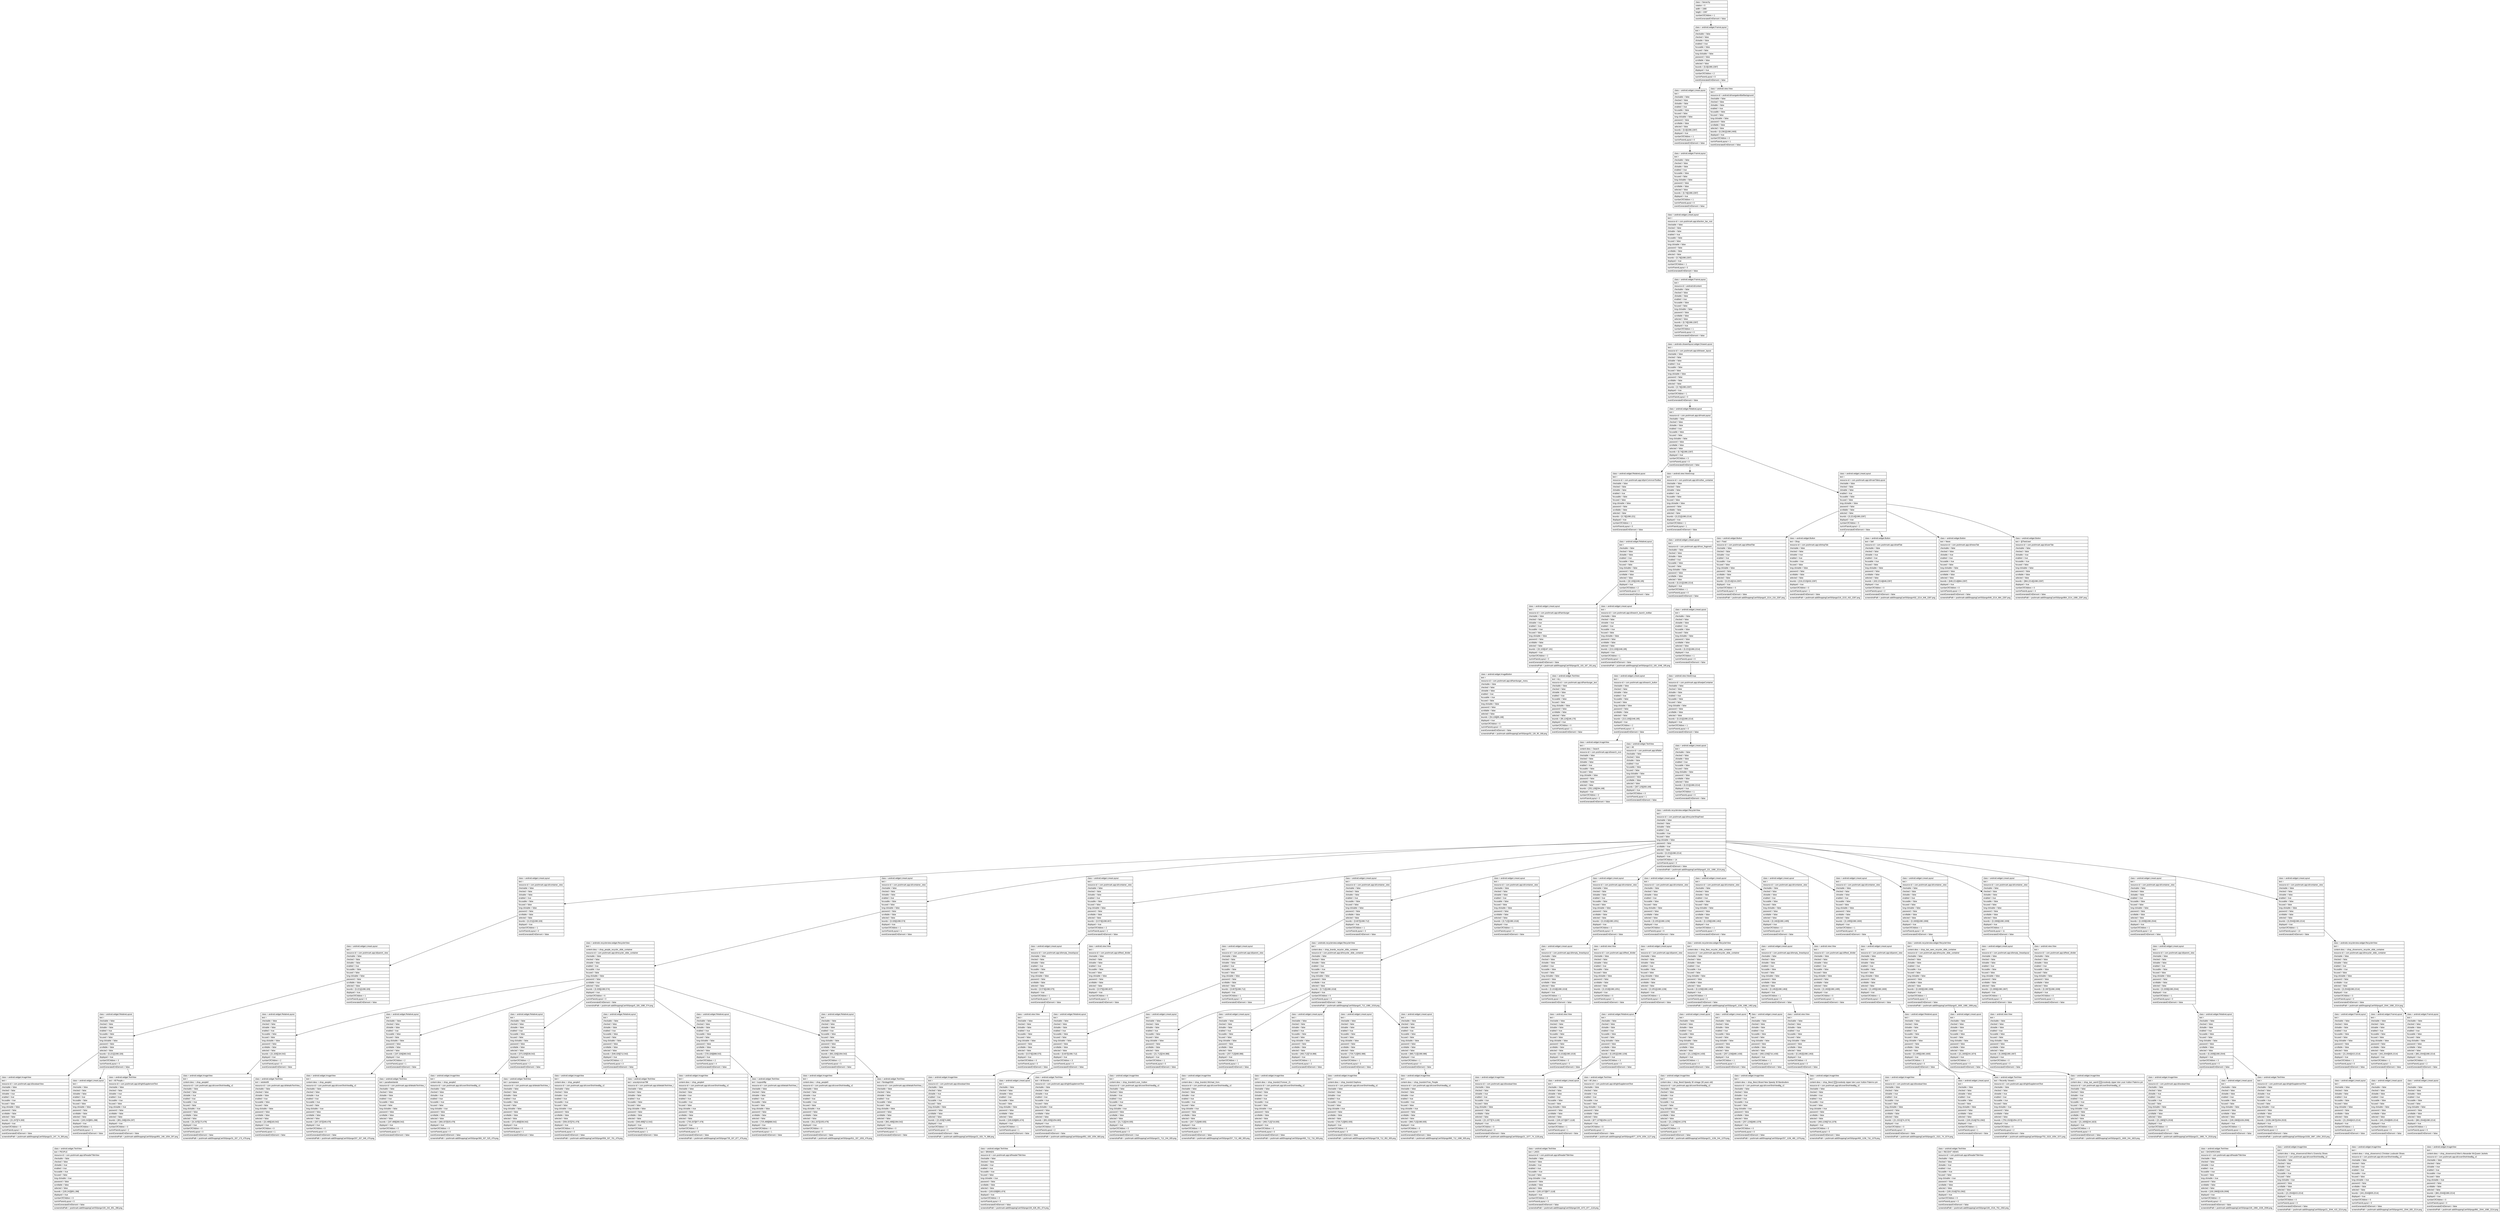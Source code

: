 digraph Layout {

	node [shape=record fontname=Arial];

	0	[label="{class = hierarchy\l|rotation = 0\l|width = 1080\l|height = 2287\l|numberOfChildren = 1\l|eventGeneratedOnElement = false \l}"]
	1	[label="{class = android.widget.FrameLayout\l|text = \l|checkable = false\l|checked = false\l|clickable = false\l|enabled = true\l|focusable = false\l|focused = false\l|long-clickable = false\l|password = false\l|scrollable = false\l|selected = false\l|bounds = [0,0][1080,2287]\l|displayed = true\l|numberOfChildren = 2\l|numInParentLayout = 0\l|eventGeneratedOnElement = false \l}"]
	2	[label="{class = android.widget.LinearLayout\l|text = \l|checkable = false\l|checked = false\l|clickable = false\l|enabled = true\l|focusable = false\l|focused = false\l|long-clickable = false\l|password = false\l|scrollable = false\l|selected = false\l|bounds = [0,0][1080,2287]\l|displayed = true\l|numberOfChildren = 1\l|numInParentLayout = 0\l|eventGeneratedOnElement = false \l}"]
	3	[label="{class = android.view.View\l|text = \l|resource-id = android:id/navigationBarBackground\l|checkable = false\l|checked = false\l|clickable = false\l|enabled = true\l|focusable = false\l|focused = false\l|long-clickable = false\l|password = false\l|scrollable = false\l|selected = false\l|bounds = [0,2361][1080,2400]\l|displayed = true\l|numberOfChildren = 0\l|numInParentLayout = 1\l|eventGeneratedOnElement = false \l}"]
	4	[label="{class = android.widget.FrameLayout\l|text = \l|checkable = false\l|checked = false\l|clickable = false\l|enabled = true\l|focusable = false\l|focused = false\l|long-clickable = false\l|password = false\l|scrollable = false\l|selected = false\l|bounds = [0,74][1080,2287]\l|displayed = true\l|numberOfChildren = 1\l|numInParentLayout = 0\l|eventGeneratedOnElement = false \l}"]
	5	[label="{class = android.widget.LinearLayout\l|text = \l|resource-id = com.poshmark.app:id/action_bar_root\l|checkable = false\l|checked = false\l|clickable = false\l|enabled = true\l|focusable = false\l|focused = false\l|long-clickable = false\l|password = false\l|scrollable = false\l|selected = false\l|bounds = [0,74][1080,2287]\l|displayed = true\l|numberOfChildren = 1\l|numInParentLayout = 0\l|eventGeneratedOnElement = false \l}"]
	6	[label="{class = android.widget.FrameLayout\l|text = \l|resource-id = android:id/content\l|checkable = false\l|checked = false\l|clickable = false\l|enabled = true\l|focusable = false\l|focused = false\l|long-clickable = false\l|password = false\l|scrollable = false\l|selected = false\l|bounds = [0,74][1080,2287]\l|displayed = true\l|numberOfChildren = 1\l|numInParentLayout = 0\l|eventGeneratedOnElement = false \l}"]
	7	[label="{class = androidx.drawerlayout.widget.DrawerLayout\l|text = \l|resource-id = com.poshmark.app:id/drawer_layout\l|checkable = false\l|checked = false\l|clickable = false\l|enabled = true\l|focusable = false\l|focused = false\l|long-clickable = false\l|password = false\l|scrollable = false\l|selected = false\l|bounds = [0,74][1080,2287]\l|displayed = true\l|numberOfChildren = 1\l|numInParentLayout = 0\l|eventGeneratedOnElement = false \l}"]
	8	[label="{class = android.widget.RelativeLayout\l|text = \l|resource-id = com.poshmark.app:id/mainLayout\l|checkable = false\l|checked = false\l|clickable = false\l|enabled = true\l|focusable = false\l|focused = false\l|long-clickable = false\l|password = false\l|scrollable = false\l|selected = false\l|bounds = [0,74][1080,2287]\l|displayed = true\l|numberOfChildren = 3\l|numInParentLayout = 0\l|eventGeneratedOnElement = false \l}"]
	9	[label="{class = android.widget.RelativeLayout\l|text = \l|resource-id = com.poshmark.app:id/pmCommonToolbar\l|checkable = false\l|checked = false\l|clickable = false\l|enabled = true\l|focusable = false\l|focused = false\l|long-clickable = false\l|password = false\l|scrollable = false\l|selected = false\l|bounds = [0,74][1080,221]\l|displayed = true\l|numberOfChildren = 1\l|numInParentLayout = 0\l|eventGeneratedOnElement = false \l}"]
	10	[label="{class = android.view.ViewGroup\l|text = \l|resource-id = com.poshmark.app:id/mother_container\l|checkable = false\l|checked = false\l|clickable = false\l|enabled = true\l|focusable = false\l|focused = false\l|long-clickable = false\l|password = false\l|scrollable = false\l|selected = false\l|bounds = [0,221][1080,2214]\l|displayed = true\l|numberOfChildren = 1\l|numInParentLayout = 1\l|eventGeneratedOnElement = false \l}"]
	11	[label="{class = android.widget.LinearLayout\l|text = \l|resource-id = com.poshmark.app:id/mainTabsLayout\l|checkable = false\l|checked = false\l|clickable = false\l|enabled = true\l|focusable = false\l|focused = false\l|long-clickable = false\l|password = false\l|scrollable = false\l|selected = false\l|bounds = [0,2214][1080,2287]\l|displayed = true\l|numberOfChildren = 5\l|numInParentLayout = 2\l|eventGeneratedOnElement = false \l}"]
	12	[label="{class = android.widget.RelativeLayout\l|text = \l|checkable = false\l|checked = false\l|clickable = false\l|enabled = true\l|focusable = false\l|focused = false\l|long-clickable = false\l|password = false\l|scrollable = false\l|selected = false\l|bounds = [32,100][1048,195]\l|displayed = true\l|numberOfChildren = 2\l|numInParentLayout = 0\l|eventGeneratedOnElement = false \l}"]
	13	[label="{class = android.widget.LinearLayout\l|text = \l|resource-id = com.poshmark.app:id/root_fragment\l|checkable = false\l|checked = false\l|clickable = false\l|enabled = true\l|focusable = false\l|focused = false\l|long-clickable = false\l|password = false\l|scrollable = false\l|selected = false\l|bounds = [0,221][1080,2214]\l|displayed = true\l|numberOfChildren = 1\l|numInParentLayout = 0\l|eventGeneratedOnElement = false \l}"]
	14	[label="{class = android.widget.Button\l|text = Feed\l|resource-id = com.poshmark.app:id/feedTab\l|checkable = false\l|checked = false\l|clickable = true\l|enabled = true\l|focusable = true\l|focused = false\l|long-clickable = false\l|password = false\l|scrollable = false\l|selected = false\l|bounds = [0,2214][216,2287]\l|displayed = true\l|numberOfChildren = 0\l|numInParentLayout = 0\l|eventGeneratedOnElement = false \l|screenshotPath = poshmark-addShoppingCart/S0/pngs/0_2214_216_2287.png\l}"]
	15	[label="{class = android.widget.Button\l|text = Shop\l|resource-id = com.poshmark.app:id/shopTab\l|checkable = false\l|checked = false\l|clickable = true\l|enabled = true\l|focusable = true\l|focused = false\l|long-clickable = false\l|password = false\l|scrollable = false\l|selected = false\l|bounds = [216,2215][432,2287]\l|displayed = true\l|numberOfChildren = 0\l|numInParentLayout = 1\l|eventGeneratedOnElement = false \l|screenshotPath = poshmark-addShoppingCart/S0/pngs/216_2215_432_2287.png\l}"]
	16	[label="{class = android.widget.Button\l|text = Sell\l|resource-id = com.poshmark.app:id/sellTab\l|checkable = false\l|checked = false\l|clickable = true\l|enabled = true\l|focusable = true\l|focused = false\l|long-clickable = false\l|password = false\l|scrollable = false\l|selected = false\l|bounds = [432,2214][648,2287]\l|displayed = true\l|numberOfChildren = 0\l|numInParentLayout = 2\l|eventGeneratedOnElement = false \l|screenshotPath = poshmark-addShoppingCart/S0/pngs/432_2214_648_2287.png\l}"]
	17	[label="{class = android.widget.Button\l|text = News\l|resource-id = com.poshmark.app:id/newsTab\l|checkable = false\l|checked = false\l|clickable = true\l|enabled = true\l|focusable = true\l|focused = false\l|long-clickable = false\l|password = false\l|scrollable = false\l|selected = false\l|bounds = [648,2214][864,2287]\l|displayed = true\l|numberOfChildren = 0\l|numInParentLayout = 3\l|eventGeneratedOnElement = false \l|screenshotPath = poshmark-addShoppingCart/S0/pngs/648_2214_864_2287.png\l}"]
	18	[label="{class = android.widget.Button\l|text = @TestUseri\l|resource-id = com.poshmark.app:id/userTab\l|checkable = false\l|checked = false\l|clickable = true\l|enabled = true\l|focusable = true\l|focused = false\l|long-clickable = false\l|password = false\l|scrollable = false\l|selected = false\l|bounds = [864,2214][1080,2287]\l|displayed = true\l|numberOfChildren = 0\l|numInParentLayout = 4\l|eventGeneratedOnElement = false \l|screenshotPath = poshmark-addShoppingCart/S0/pngs/864_2214_1080_2287.png\l}"]
	19	[label="{class = android.widget.LinearLayout\l|text = \l|resource-id = com.poshmark.app:id/hamburger\l|checkable = false\l|checked = false\l|clickable = true\l|enabled = true\l|focusable = true\l|focused = false\l|long-clickable = false\l|password = false\l|scrollable = false\l|selected = false\l|bounds = [32,103][187,191]\l|displayed = true\l|numberOfChildren = 2\l|numInParentLayout = 0\l|eventGeneratedOnElement = false \l|screenshotPath = poshmark-addShoppingCart/S0/pngs/32_103_187_191.png\l}"]
	20	[label="{class = android.widget.LinearLayout\l|text = \l|resource-id = com.poshmark.app:id/search_launch_toolbar\l|checkable = false\l|checked = false\l|clickable = true\l|enabled = true\l|focusable = true\l|focused = false\l|long-clickable = false\l|password = false\l|scrollable = false\l|selected = false\l|bounds = [213,100][1048,195]\l|displayed = true\l|numberOfChildren = 1\l|numInParentLayout = 1\l|eventGeneratedOnElement = false \l|screenshotPath = poshmark-addShoppingCart/S0/pngs/213_100_1048_195.png\l}"]
	21	[label="{class = android.widget.LinearLayout\l|text = \l|checkable = false\l|checked = false\l|clickable = false\l|enabled = true\l|focusable = false\l|focused = false\l|long-clickable = false\l|password = false\l|scrollable = false\l|selected = false\l|bounds = [0,221][1080,2214]\l|displayed = true\l|numberOfChildren = 1\l|numInParentLayout = 0\l|eventGeneratedOnElement = false \l}"]
	22	[label="{class = android.widget.ImageButton\l|text = \l|resource-id = com.poshmark.app:id/hamburger_menu\l|checkable = false\l|checked = false\l|clickable = false\l|enabled = true\l|focusable = true\l|focused = false\l|long-clickable = false\l|password = false\l|scrollable = false\l|selected = false\l|bounds = [53,126][95,168]\l|displayed = true\l|numberOfChildren = 0\l|numInParentLayout = 0\l|eventGeneratedOnElement = false \l|screenshotPath = poshmark-addShoppingCart/S0/pngs/53_126_95_168.png\l}"]
	23	[label="{class = android.widget.TextView\l|text = ALL\l|resource-id = com.poshmark.app:id/hamburger_text\l|checkable = false\l|checked = false\l|clickable = false\l|enabled = true\l|focusable = false\l|focused = false\l|long-clickable = false\l|password = false\l|scrollable = false\l|selected = false\l|bounds = [95,124][166,170]\l|displayed = true\l|numberOfChildren = 0\l|numInParentLayout = 1\l|eventGeneratedOnElement = false \l}"]
	24	[label="{class = android.widget.LinearLayout\l|text = \l|resource-id = com.poshmark.app:id/search_button\l|checkable = false\l|checked = false\l|clickable = false\l|enabled = true\l|focusable = false\l|focused = false\l|long-clickable = false\l|password = false\l|scrollable = false\l|selected = false\l|bounds = [213,100][1048,195]\l|displayed = true\l|numberOfChildren = 2\l|numInParentLayout = 0\l|eventGeneratedOnElement = false \l}"]
	25	[label="{class = android.view.ViewGroup\l|text = \l|resource-id = com.poshmark.app:id/swipeContainer\l|checkable = false\l|checked = false\l|clickable = false\l|enabled = true\l|focusable = false\l|focused = false\l|long-clickable = false\l|password = false\l|scrollable = false\l|selected = false\l|bounds = [0,221][1080,2214]\l|displayed = true\l|numberOfChildren = 1\l|numInParentLayout = 0\l|eventGeneratedOnElement = false \l}"]
	26	[label="{class = android.widget.ImageView\l|text = \l|content-desc = Search\l|resource-id = com.poshmark.app:id/search_icon\l|checkable = false\l|checked = false\l|clickable = false\l|enabled = true\l|focusable = false\l|focused = false\l|long-clickable = false\l|password = false\l|scrollable = false\l|selected = false\l|bounds = [252,126][294,168]\l|displayed = true\l|numberOfChildren = 0\l|numInParentLayout = 0\l|eventGeneratedOnElement = false \l}"]
	27	[label="{class = android.widget.TextView\l|text = All\l|resource-id = com.poshmark.app:id/label\l|checkable = false\l|checked = false\l|clickable = false\l|enabled = true\l|focusable = false\l|focused = false\l|long-clickable = false\l|password = false\l|scrollable = false\l|selected = false\l|bounds = [307,125][350,169]\l|displayed = true\l|numberOfChildren = 0\l|numInParentLayout = 1\l|eventGeneratedOnElement = false \l}"]
	28	[label="{class = android.widget.LinearLayout\l|text = \l|checkable = false\l|checked = false\l|clickable = false\l|enabled = true\l|focusable = false\l|focused = false\l|long-clickable = false\l|password = false\l|scrollable = false\l|selected = false\l|bounds = [0,221][1080,2214]\l|displayed = true\l|numberOfChildren = 1\l|numInParentLayout = 0\l|eventGeneratedOnElement = false \l}"]
	29	[label="{class = androidx.recyclerview.widget.RecyclerView\l|text = \l|resource-id = com.poshmark.app:id/recyclerShopFeed\l|checkable = false\l|checked = false\l|clickable = false\l|enabled = true\l|focusable = true\l|focused = false\l|long-clickable = false\l|password = false\l|scrollable = true\l|selected = false\l|bounds = [0,221][1080,2214]\l|displayed = true\l|numberOfChildren = 14\l|numInParentLayout = 0\l|eventGeneratedOnElement = false \l|screenshotPath = poshmark-addShoppingCart/S0/pngs/0_221_1080_2214.png\l}"]
	30	[label="{class = android.widget.LinearLayout\l|text = \l|resource-id = com.poshmark.app:id/container_view\l|checkable = false\l|checked = false\l|clickable = false\l|enabled = true\l|focusable = false\l|focused = false\l|long-clickable = false\l|password = false\l|scrollable = false\l|selected = false\l|bounds = [0,221][1080,326]\l|displayed = true\l|numberOfChildren = 1\l|numInParentLayout = 0\l|eventGeneratedOnElement = false \l}"]
	31	[label="{class = android.widget.LinearLayout\l|text = \l|resource-id = com.poshmark.app:id/container_view\l|checkable = false\l|checked = false\l|clickable = false\l|enabled = true\l|focusable = false\l|focused = false\l|long-clickable = false\l|password = false\l|scrollable = false\l|selected = false\l|bounds = [0,326][1080,574]\l|displayed = true\l|numberOfChildren = 1\l|numInParentLayout = 1\l|eventGeneratedOnElement = false \l}"]
	32	[label="{class = android.widget.LinearLayout\l|text = \l|resource-id = com.poshmark.app:id/container_view\l|checkable = false\l|checked = false\l|clickable = false\l|enabled = true\l|focusable = false\l|focused = false\l|long-clickable = false\l|password = false\l|scrollable = false\l|selected = false\l|bounds = [0,574][1080,607]\l|displayed = true\l|numberOfChildren = 2\l|numInParentLayout = 2\l|eventGeneratedOnElement = false \l}"]
	33	[label="{class = android.widget.LinearLayout\l|text = \l|resource-id = com.poshmark.app:id/container_view\l|checkable = false\l|checked = false\l|clickable = false\l|enabled = true\l|focusable = false\l|focused = false\l|long-clickable = false\l|password = false\l|scrollable = false\l|selected = false\l|bounds = [0,607][1080,712]\l|displayed = true\l|numberOfChildren = 1\l|numInParentLayout = 3\l|eventGeneratedOnElement = false \l}"]
	34	[label="{class = android.widget.LinearLayout\l|text = \l|resource-id = com.poshmark.app:id/container_view\l|checkable = false\l|checked = false\l|clickable = false\l|enabled = true\l|focusable = false\l|focused = false\l|long-clickable = false\l|password = false\l|scrollable = false\l|selected = false\l|bounds = [0,712][1080,1018]\l|displayed = true\l|numberOfChildren = 1\l|numInParentLayout = 4\l|eventGeneratedOnElement = false \l}"]
	35	[label="{class = android.widget.LinearLayout\l|text = \l|resource-id = com.poshmark.app:id/container_view\l|checkable = false\l|checked = false\l|clickable = false\l|enabled = true\l|focusable = false\l|focused = false\l|long-clickable = false\l|password = false\l|scrollable = false\l|selected = false\l|bounds = [0,1018][1080,1051]\l|displayed = true\l|numberOfChildren = 2\l|numInParentLayout = 5\l|eventGeneratedOnElement = false \l}"]
	36	[label="{class = android.widget.LinearLayout\l|text = \l|resource-id = com.poshmark.app:id/container_view\l|checkable = false\l|checked = false\l|clickable = false\l|enabled = true\l|focusable = false\l|focused = false\l|long-clickable = false\l|password = false\l|scrollable = false\l|selected = false\l|bounds = [0,1051][1080,1156]\l|displayed = true\l|numberOfChildren = 1\l|numInParentLayout = 6\l|eventGeneratedOnElement = false \l}"]
	37	[label="{class = android.widget.LinearLayout\l|text = \l|resource-id = com.poshmark.app:id/container_view\l|checkable = false\l|checked = false\l|clickable = false\l|enabled = true\l|focusable = false\l|focused = false\l|long-clickable = false\l|password = false\l|scrollable = false\l|selected = false\l|bounds = [0,1156][1080,1462]\l|displayed = true\l|numberOfChildren = 1\l|numInParentLayout = 7\l|eventGeneratedOnElement = false \l}"]
	38	[label="{class = android.widget.LinearLayout\l|text = \l|resource-id = com.poshmark.app:id/container_view\l|checkable = false\l|checked = false\l|clickable = false\l|enabled = true\l|focusable = false\l|focused = false\l|long-clickable = false\l|password = false\l|scrollable = false\l|selected = false\l|bounds = [0,1462][1080,1495]\l|displayed = true\l|numberOfChildren = 2\l|numInParentLayout = 8\l|eventGeneratedOnElement = false \l}"]
	39	[label="{class = android.widget.LinearLayout\l|text = \l|resource-id = com.poshmark.app:id/container_view\l|checkable = false\l|checked = false\l|clickable = false\l|enabled = true\l|focusable = false\l|focused = false\l|long-clickable = false\l|password = false\l|scrollable = false\l|selected = false\l|bounds = [0,1495][1080,1600]\l|displayed = true\l|numberOfChildren = 1\l|numInParentLayout = 9\l|eventGeneratedOnElement = false \l}"]
	40	[label="{class = android.widget.LinearLayout\l|text = \l|resource-id = com.poshmark.app:id/container_view\l|checkable = false\l|checked = false\l|clickable = false\l|enabled = true\l|focusable = false\l|focused = false\l|long-clickable = false\l|password = false\l|scrollable = false\l|selected = false\l|bounds = [0,1600][1080,1906]\l|displayed = true\l|numberOfChildren = 1\l|numInParentLayout = 10\l|eventGeneratedOnElement = false \l}"]
	41	[label="{class = android.widget.LinearLayout\l|text = \l|resource-id = com.poshmark.app:id/container_view\l|checkable = false\l|checked = false\l|clickable = false\l|enabled = true\l|focusable = false\l|focused = false\l|long-clickable = false\l|password = false\l|scrollable = false\l|selected = false\l|bounds = [0,1906][1080,1939]\l|displayed = true\l|numberOfChildren = 2\l|numInParentLayout = 11\l|eventGeneratedOnElement = false \l}"]
	42	[label="{class = android.widget.LinearLayout\l|text = \l|resource-id = com.poshmark.app:id/container_view\l|checkable = false\l|checked = false\l|clickable = false\l|enabled = true\l|focusable = false\l|focused = false\l|long-clickable = false\l|password = false\l|scrollable = false\l|selected = false\l|bounds = [0,1939][1080,2044]\l|displayed = true\l|numberOfChildren = 1\l|numInParentLayout = 12\l|eventGeneratedOnElement = false \l}"]
	43	[label="{class = android.widget.LinearLayout\l|text = \l|resource-id = com.poshmark.app:id/container_view\l|checkable = false\l|checked = false\l|clickable = false\l|enabled = true\l|focusable = false\l|focused = false\l|long-clickable = false\l|password = false\l|scrollable = false\l|selected = false\l|bounds = [0,2044][1080,2214]\l|displayed = true\l|numberOfChildren = 1\l|numInParentLayout = 13\l|eventGeneratedOnElement = false \l}"]
	44	[label="{class = android.widget.LinearLayout\l|text = \l|resource-id = com.poshmark.app:id/parent_view\l|checkable = false\l|checked = false\l|clickable = false\l|enabled = true\l|focusable = false\l|focused = false\l|long-clickable = false\l|password = false\l|scrollable = false\l|selected = false\l|bounds = [0,221][1080,326]\l|displayed = true\l|numberOfChildren = 1\l|numInParentLayout = 0\l|eventGeneratedOnElement = false \l}"]
	45	[label="{class = androidx.recyclerview.widget.RecyclerView\l|text = \l|content-desc = shop_people_recycler_slide_container\l|resource-id = com.poshmark.app:id/recycler_slide_container\l|checkable = false\l|checked = false\l|clickable = false\l|enabled = true\l|focusable = true\l|focused = false\l|long-clickable = false\l|password = false\l|scrollable = true\l|selected = false\l|bounds = [0,326][1080,574]\l|displayed = true\l|numberOfChildren = 6\l|numInParentLayout = 0\l|eventGeneratedOnElement = false \l|screenshotPath = poshmark-addShoppingCart/S0/pngs/0_326_1080_574.png\l}"]
	46	[label="{class = android.widget.LinearLayout\l|text = \l|resource-id = com.poshmark.app:id/empty_linearlayout\l|checkable = false\l|checked = false\l|clickable = false\l|enabled = true\l|focusable = false\l|focused = false\l|long-clickable = false\l|password = false\l|scrollable = false\l|selected = false\l|bounds = [0,574][1080,575]\l|displayed = true\l|numberOfChildren = 1\l|numInParentLayout = 0\l|eventGeneratedOnElement = false \l}"]
	47	[label="{class = android.view.View\l|text = \l|resource-id = com.poshmark.app:id/feed_divider\l|checkable = false\l|checked = false\l|clickable = false\l|enabled = true\l|focusable = false\l|focused = false\l|long-clickable = false\l|password = false\l|scrollable = false\l|selected = false\l|bounds = [0,575][1080,607]\l|displayed = true\l|numberOfChildren = 0\l|numInParentLayout = 1\l|eventGeneratedOnElement = false \l}"]
	48	[label="{class = android.widget.LinearLayout\l|text = \l|resource-id = com.poshmark.app:id/parent_view\l|checkable = false\l|checked = false\l|clickable = false\l|enabled = true\l|focusable = false\l|focused = false\l|long-clickable = false\l|password = false\l|scrollable = false\l|selected = false\l|bounds = [0,607][1080,712]\l|displayed = true\l|numberOfChildren = 1\l|numInParentLayout = 0\l|eventGeneratedOnElement = false \l}"]
	49	[label="{class = androidx.recyclerview.widget.RecyclerView\l|text = \l|content-desc = shop_brands_recycler_slide_container\l|resource-id = com.poshmark.app:id/recycler_slide_container\l|checkable = false\l|checked = false\l|clickable = false\l|enabled = true\l|focusable = true\l|focused = false\l|long-clickable = false\l|password = false\l|scrollable = true\l|selected = false\l|bounds = [0,712][1080,1018]\l|displayed = true\l|numberOfChildren = 5\l|numInParentLayout = 0\l|eventGeneratedOnElement = false \l|screenshotPath = poshmark-addShoppingCart/S0/pngs/0_712_1080_1018.png\l}"]
	50	[label="{class = android.widget.LinearLayout\l|text = \l|resource-id = com.poshmark.app:id/empty_linearlayout\l|checkable = false\l|checked = false\l|clickable = false\l|enabled = true\l|focusable = false\l|focused = false\l|long-clickable = false\l|password = false\l|scrollable = false\l|selected = false\l|bounds = [0,1018][1080,1019]\l|displayed = true\l|numberOfChildren = 1\l|numInParentLayout = 0\l|eventGeneratedOnElement = false \l}"]
	51	[label="{class = android.view.View\l|text = \l|resource-id = com.poshmark.app:id/feed_divider\l|checkable = false\l|checked = false\l|clickable = false\l|enabled = true\l|focusable = false\l|focused = false\l|long-clickable = false\l|password = false\l|scrollable = false\l|selected = false\l|bounds = [0,1019][1080,1051]\l|displayed = true\l|numberOfChildren = 0\l|numInParentLayout = 1\l|eventGeneratedOnElement = false \l}"]
	52	[label="{class = android.widget.LinearLayout\l|text = \l|resource-id = com.poshmark.app:id/parent_view\l|checkable = false\l|checked = false\l|clickable = false\l|enabled = true\l|focusable = false\l|focused = false\l|long-clickable = false\l|password = false\l|scrollable = false\l|selected = false\l|bounds = [0,1051][1080,1156]\l|displayed = true\l|numberOfChildren = 1\l|numInParentLayout = 0\l|eventGeneratedOnElement = false \l}"]
	53	[label="{class = androidx.recyclerview.widget.RecyclerView\l|text = \l|content-desc = shop_likes_recycler_slide_container\l|resource-id = com.poshmark.app:id/recycler_slide_container\l|checkable = false\l|checked = false\l|clickable = false\l|enabled = true\l|focusable = true\l|focused = false\l|long-clickable = false\l|password = false\l|scrollable = false\l|selected = false\l|bounds = [0,1156][1080,1462]\l|displayed = true\l|numberOfChildren = 3\l|numInParentLayout = 0\l|eventGeneratedOnElement = false \l|screenshotPath = poshmark-addShoppingCart/S0/pngs/0_1156_1080_1462.png\l}"]
	54	[label="{class = android.widget.LinearLayout\l|text = \l|resource-id = com.poshmark.app:id/empty_linearlayout\l|checkable = false\l|checked = false\l|clickable = false\l|enabled = true\l|focusable = false\l|focused = false\l|long-clickable = false\l|password = false\l|scrollable = false\l|selected = false\l|bounds = [0,1462][1080,1463]\l|displayed = true\l|numberOfChildren = 1\l|numInParentLayout = 0\l|eventGeneratedOnElement = false \l}"]
	55	[label="{class = android.view.View\l|text = \l|resource-id = com.poshmark.app:id/feed_divider\l|checkable = false\l|checked = false\l|clickable = false\l|enabled = true\l|focusable = false\l|focused = false\l|long-clickable = false\l|password = false\l|scrollable = false\l|selected = false\l|bounds = [0,1463][1080,1495]\l|displayed = true\l|numberOfChildren = 0\l|numInParentLayout = 1\l|eventGeneratedOnElement = false \l}"]
	56	[label="{class = android.widget.LinearLayout\l|text = \l|resource-id = com.poshmark.app:id/parent_view\l|checkable = false\l|checked = false\l|clickable = false\l|enabled = true\l|focusable = false\l|focused = false\l|long-clickable = false\l|password = false\l|scrollable = false\l|selected = false\l|bounds = [0,1495][1080,1600]\l|displayed = true\l|numberOfChildren = 1\l|numInParentLayout = 0\l|eventGeneratedOnElement = false \l}"]
	57	[label="{class = androidx.recyclerview.widget.RecyclerView\l|text = \l|content-desc = shop_last_seen_recycler_slide_container\l|resource-id = com.poshmark.app:id/recycler_slide_container\l|checkable = false\l|checked = false\l|clickable = false\l|enabled = true\l|focusable = true\l|focused = false\l|long-clickable = false\l|password = false\l|scrollable = false\l|selected = false\l|bounds = [0,1600][1080,1906]\l|displayed = true\l|numberOfChildren = 1\l|numInParentLayout = 0\l|eventGeneratedOnElement = false \l|screenshotPath = poshmark-addShoppingCart/S0/pngs/0_1600_1080_1906.png\l}"]
	58	[label="{class = android.widget.LinearLayout\l|text = \l|resource-id = com.poshmark.app:id/empty_linearlayout\l|checkable = false\l|checked = false\l|clickable = false\l|enabled = true\l|focusable = false\l|focused = false\l|long-clickable = false\l|password = false\l|scrollable = false\l|selected = false\l|bounds = [0,1906][1080,1907]\l|displayed = true\l|numberOfChildren = 1\l|numInParentLayout = 0\l|eventGeneratedOnElement = false \l}"]
	59	[label="{class = android.view.View\l|text = \l|resource-id = com.poshmark.app:id/feed_divider\l|checkable = false\l|checked = false\l|clickable = false\l|enabled = true\l|focusable = false\l|focused = false\l|long-clickable = false\l|password = false\l|scrollable = false\l|selected = false\l|bounds = [0,1907][1080,1939]\l|displayed = true\l|numberOfChildren = 0\l|numInParentLayout = 1\l|eventGeneratedOnElement = false \l}"]
	60	[label="{class = android.widget.LinearLayout\l|text = \l|resource-id = com.poshmark.app:id/parent_view\l|checkable = false\l|checked = false\l|clickable = false\l|enabled = true\l|focusable = false\l|focused = false\l|long-clickable = false\l|password = false\l|scrollable = false\l|selected = false\l|bounds = [0,1939][1080,2044]\l|displayed = true\l|numberOfChildren = 1\l|numInParentLayout = 0\l|eventGeneratedOnElement = false \l}"]
	61	[label="{class = androidx.recyclerview.widget.RecyclerView\l|text = \l|content-desc = shop_showrooms_recycler_slide_container\l|resource-id = com.poshmark.app:id/recycler_slide_container\l|checkable = false\l|checked = false\l|clickable = false\l|enabled = true\l|focusable = true\l|focused = false\l|long-clickable = false\l|password = false\l|scrollable = true\l|selected = false\l|bounds = [0,2044][1080,2214]\l|displayed = true\l|numberOfChildren = 3\l|numInParentLayout = 0\l|eventGeneratedOnElement = false \l|screenshotPath = poshmark-addShoppingCart/S0/pngs/0_2044_1080_2214.png\l}"]
	62	[label="{class = android.widget.RelativeLayout\l|text = \l|checkable = false\l|checked = false\l|clickable = false\l|enabled = true\l|focusable = false\l|focused = false\l|long-clickable = false\l|password = false\l|scrollable = false\l|selected = false\l|bounds = [0,221][1080,326]\l|displayed = true\l|numberOfChildren = 3\l|numInParentLayout = 0\l|eventGeneratedOnElement = false \l}"]
	63	[label="{class = android.widget.RelativeLayout\l|text = \l|checkable = false\l|checked = false\l|clickable = false\l|enabled = true\l|focusable = false\l|focused = false\l|long-clickable = false\l|password = false\l|scrollable = false\l|selected = false\l|bounds = [21,326][184,542]\l|displayed = true\l|numberOfChildren = 2\l|numInParentLayout = 0\l|eventGeneratedOnElement = false \l}"]
	64	[label="{class = android.widget.RelativeLayout\l|text = \l|checkable = false\l|checked = false\l|clickable = false\l|enabled = true\l|focusable = false\l|focused = false\l|long-clickable = false\l|password = false\l|scrollable = false\l|selected = false\l|bounds = [197,326][360,542]\l|displayed = true\l|numberOfChildren = 2\l|numInParentLayout = 1\l|eventGeneratedOnElement = false \l}"]
	65	[label="{class = android.widget.RelativeLayout\l|text = \l|checkable = false\l|checked = false\l|clickable = false\l|enabled = true\l|focusable = false\l|focused = false\l|long-clickable = false\l|password = false\l|scrollable = false\l|selected = false\l|bounds = [373,326][536,542]\l|displayed = true\l|numberOfChildren = 2\l|numInParentLayout = 2\l|eventGeneratedOnElement = false \l}"]
	66	[label="{class = android.widget.RelativeLayout\l|text = \l|checkable = false\l|checked = false\l|clickable = false\l|enabled = true\l|focusable = false\l|focused = false\l|long-clickable = false\l|password = false\l|scrollable = false\l|selected = false\l|bounds = [549,326][712,542]\l|displayed = true\l|numberOfChildren = 2\l|numInParentLayout = 3\l|eventGeneratedOnElement = false \l}"]
	67	[label="{class = android.widget.RelativeLayout\l|text = \l|checkable = false\l|checked = false\l|clickable = false\l|enabled = true\l|focusable = false\l|focused = false\l|long-clickable = false\l|password = false\l|scrollable = false\l|selected = false\l|bounds = [725,326][888,542]\l|displayed = true\l|numberOfChildren = 2\l|numInParentLayout = 4\l|eventGeneratedOnElement = false \l}"]
	68	[label="{class = android.widget.RelativeLayout\l|text = \l|checkable = false\l|checked = false\l|clickable = false\l|enabled = true\l|focusable = false\l|focused = false\l|long-clickable = false\l|password = false\l|scrollable = false\l|selected = false\l|bounds = [901,326][1064,542]\l|displayed = true\l|numberOfChildren = 2\l|numInParentLayout = 5\l|eventGeneratedOnElement = false \l}"]
	69	[label="{class = android.view.View\l|text = \l|checkable = false\l|checked = false\l|clickable = false\l|enabled = true\l|focusable = false\l|focused = false\l|long-clickable = false\l|password = false\l|scrollable = false\l|selected = false\l|bounds = [0,574][1080,575]\l|displayed = true\l|numberOfChildren = 0\l|numInParentLayout = 0\l|eventGeneratedOnElement = false \l}"]
	70	[label="{class = android.widget.RelativeLayout\l|text = \l|checkable = false\l|checked = false\l|clickable = false\l|enabled = true\l|focusable = false\l|focused = false\l|long-clickable = false\l|password = false\l|scrollable = false\l|selected = false\l|bounds = [0,607][1080,712]\l|displayed = true\l|numberOfChildren = 3\l|numInParentLayout = 0\l|eventGeneratedOnElement = false \l}"]
	71	[label="{class = android.widget.LinearLayout\l|text = \l|checkable = false\l|checked = false\l|clickable = false\l|enabled = true\l|focusable = false\l|focused = false\l|long-clickable = false\l|password = false\l|scrollable = false\l|selected = false\l|bounds = [21,712][244,986]\l|displayed = true\l|numberOfChildren = 1\l|numInParentLayout = 0\l|eventGeneratedOnElement = false \l}"]
	72	[label="{class = android.widget.LinearLayout\l|text = \l|checkable = false\l|checked = false\l|clickable = false\l|enabled = true\l|focusable = false\l|focused = false\l|long-clickable = false\l|password = false\l|scrollable = false\l|selected = false\l|bounds = [257,712][480,986]\l|displayed = true\l|numberOfChildren = 1\l|numInParentLayout = 1\l|eventGeneratedOnElement = false \l}"]
	73	[label="{class = android.widget.LinearLayout\l|text = \l|checkable = false\l|checked = false\l|clickable = false\l|enabled = true\l|focusable = false\l|focused = false\l|long-clickable = false\l|password = false\l|scrollable = false\l|selected = false\l|bounds = [493,712][716,986]\l|displayed = true\l|numberOfChildren = 1\l|numInParentLayout = 2\l|eventGeneratedOnElement = false \l}"]
	74	[label="{class = android.widget.LinearLayout\l|text = \l|checkable = false\l|checked = false\l|clickable = false\l|enabled = true\l|focusable = false\l|focused = false\l|long-clickable = false\l|password = false\l|scrollable = false\l|selected = false\l|bounds = [729,712][952,986]\l|displayed = true\l|numberOfChildren = 1\l|numInParentLayout = 3\l|eventGeneratedOnElement = false \l}"]
	75	[label="{class = android.widget.LinearLayout\l|text = \l|checkable = false\l|checked = false\l|clickable = false\l|enabled = true\l|focusable = false\l|focused = false\l|long-clickable = false\l|password = false\l|scrollable = false\l|selected = false\l|bounds = [965,712][1080,986]\l|displayed = true\l|numberOfChildren = 1\l|numInParentLayout = 4\l|eventGeneratedOnElement = false \l}"]
	76	[label="{class = android.view.View\l|text = \l|checkable = false\l|checked = false\l|clickable = false\l|enabled = true\l|focusable = false\l|focused = false\l|long-clickable = false\l|password = false\l|scrollable = false\l|selected = false\l|bounds = [0,1018][1080,1019]\l|displayed = true\l|numberOfChildren = 0\l|numInParentLayout = 0\l|eventGeneratedOnElement = false \l}"]
	77	[label="{class = android.widget.RelativeLayout\l|text = \l|checkable = false\l|checked = false\l|clickable = false\l|enabled = true\l|focusable = false\l|focused = false\l|long-clickable = false\l|password = false\l|scrollable = false\l|selected = false\l|bounds = [0,1051][1080,1156]\l|displayed = true\l|numberOfChildren = 3\l|numInParentLayout = 0\l|eventGeneratedOnElement = false \l}"]
	78	[label="{class = android.widget.LinearLayout\l|text = \l|checkable = false\l|checked = false\l|clickable = false\l|enabled = true\l|focusable = false\l|focused = false\l|long-clickable = false\l|password = false\l|scrollable = false\l|selected = false\l|bounds = [21,1156][244,1430]\l|displayed = true\l|numberOfChildren = 1\l|numInParentLayout = 0\l|eventGeneratedOnElement = false \l}"]
	79	[label="{class = android.widget.LinearLayout\l|text = \l|checkable = false\l|checked = false\l|clickable = false\l|enabled = true\l|focusable = false\l|focused = false\l|long-clickable = false\l|password = false\l|scrollable = false\l|selected = false\l|bounds = [257,1156][480,1430]\l|displayed = true\l|numberOfChildren = 1\l|numInParentLayout = 1\l|eventGeneratedOnElement = false \l}"]
	80	[label="{class = android.widget.LinearLayout\l|text = \l|checkable = false\l|checked = false\l|clickable = false\l|enabled = true\l|focusable = false\l|focused = false\l|long-clickable = false\l|password = false\l|scrollable = false\l|selected = false\l|bounds = [493,1156][716,1430]\l|displayed = true\l|numberOfChildren = 1\l|numInParentLayout = 2\l|eventGeneratedOnElement = false \l}"]
	81	[label="{class = android.view.View\l|text = \l|checkable = false\l|checked = false\l|clickable = false\l|enabled = true\l|focusable = false\l|focused = false\l|long-clickable = false\l|password = false\l|scrollable = false\l|selected = false\l|bounds = [0,1462][1080,1463]\l|displayed = true\l|numberOfChildren = 0\l|numInParentLayout = 0\l|eventGeneratedOnElement = false \l}"]
	82	[label="{class = android.widget.RelativeLayout\l|text = \l|checkable = false\l|checked = false\l|clickable = false\l|enabled = true\l|focusable = false\l|focused = false\l|long-clickable = false\l|password = false\l|scrollable = false\l|selected = false\l|bounds = [0,1495][1080,1600]\l|displayed = true\l|numberOfChildren = 3\l|numInParentLayout = 0\l|eventGeneratedOnElement = false \l}"]
	83	[label="{class = android.widget.LinearLayout\l|text = \l|checkable = false\l|checked = false\l|clickable = false\l|enabled = true\l|focusable = false\l|focused = false\l|long-clickable = false\l|password = false\l|scrollable = false\l|selected = false\l|bounds = [21,1600][244,1874]\l|displayed = true\l|numberOfChildren = 1\l|numInParentLayout = 0\l|eventGeneratedOnElement = false \l}"]
	84	[label="{class = android.view.View\l|text = \l|checkable = false\l|checked = false\l|clickable = false\l|enabled = true\l|focusable = false\l|focused = false\l|long-clickable = false\l|password = false\l|scrollable = false\l|selected = false\l|bounds = [0,1906][1080,1907]\l|displayed = true\l|numberOfChildren = 0\l|numInParentLayout = 0\l|eventGeneratedOnElement = false \l}"]
	85	[label="{class = android.widget.RelativeLayout\l|text = \l|checkable = false\l|checked = false\l|clickable = false\l|enabled = true\l|focusable = false\l|focused = false\l|long-clickable = false\l|password = false\l|scrollable = false\l|selected = false\l|bounds = [0,1939][1080,2044]\l|displayed = true\l|numberOfChildren = 3\l|numInParentLayout = 0\l|eventGeneratedOnElement = false \l}"]
	86	[label="{class = android.widget.FrameLayout\l|text = \l|checkable = false\l|checked = false\l|clickable = false\l|enabled = true\l|focusable = false\l|focused = false\l|long-clickable = false\l|password = false\l|scrollable = false\l|selected = false\l|bounds = [21,2044][415,2214]\l|displayed = true\l|numberOfChildren = 1\l|numInParentLayout = 0\l|eventGeneratedOnElement = false \l}"]
	87	[label="{class = android.widget.FrameLayout\l|text = \l|checkable = false\l|checked = false\l|clickable = false\l|enabled = true\l|focusable = false\l|focused = false\l|long-clickable = false\l|password = false\l|scrollable = false\l|selected = false\l|bounds = [441,2044][835,2214]\l|displayed = true\l|numberOfChildren = 1\l|numInParentLayout = 1\l|eventGeneratedOnElement = false \l}"]
	88	[label="{class = android.widget.FrameLayout\l|text = \l|checkable = false\l|checked = false\l|clickable = false\l|enabled = true\l|focusable = false\l|focused = false\l|long-clickable = false\l|password = false\l|scrollable = false\l|selected = false\l|bounds = [861,2044][1080,2214]\l|displayed = true\l|numberOfChildren = 1\l|numInParentLayout = 2\l|eventGeneratedOnElement = false \l}"]
	89	[label="{class = android.widget.ImageView\l|text = \l|resource-id = com.poshmark.app:id/avataarView\l|checkable = false\l|checked = false\l|clickable = true\l|enabled = true\l|focusable = true\l|focused = false\l|long-clickable = false\l|password = false\l|scrollable = false\l|selected = false\l|bounds = [21,247][74,300]\l|displayed = true\l|numberOfChildren = 0\l|numInParentLayout = 0\l|eventGeneratedOnElement = false \l|screenshotPath = poshmark-addShoppingCart/S0/pngs/21_247_74_300.png\l}"]
	90	[label="{class = android.widget.LinearLayout\l|text = \l|checkable = false\l|checked = false\l|clickable = false\l|enabled = true\l|focusable = false\l|focused = false\l|long-clickable = false\l|password = false\l|scrollable = false\l|selected = false\l|bounds = [100,242][851,288]\l|displayed = true\l|numberOfChildren = 1\l|numInParentLayout = 1\l|eventGeneratedOnElement = false \l}"]
	91	[label="{class = android.widget.TextView\l|text = All People »\l|resource-id = com.poshmark.app:id/rightSupplementText\l|checkable = false\l|checked = false\l|clickable = true\l|enabled = true\l|focusable = true\l|focused = false\l|long-clickable = true\l|password = false\l|scrollable = false\l|selected = false\l|bounds = [851,249][1054,297]\l|displayed = true\l|numberOfChildren = 0\l|numInParentLayout = 2\l|eventGeneratedOnElement = false \l|screenshotPath = poshmark-addShoppingCart/S0/pngs/851_249_1054_297.png\l}"]
	92	[label="{class = android.widget.ImageView\l|text = \l|content-desc = shop_people0\l|resource-id = com.poshmark.app:id/coverShotViewBig_v2\l|checkable = false\l|checked = false\l|clickable = true\l|enabled = true\l|focusable = true\l|focused = false\l|long-clickable = true\l|password = false\l|scrollable = false\l|selected = false\l|bounds = [31,337][173,479]\l|displayed = true\l|numberOfChildren = 0\l|numInParentLayout = 0\l|eventGeneratedOnElement = false \l|screenshotPath = poshmark-addShoppingCart/S0/pngs/31_337_173_479.png\l}"]
	93	[label="{class = android.widget.TextView\l|text = netskie08\l|resource-id = com.poshmark.app:id/detailsTextView_I\l|checkable = false\l|checked = false\l|clickable = false\l|enabled = true\l|focusable = false\l|focused = false\l|long-clickable = false\l|password = false\l|scrollable = false\l|selected = false\l|bounds = [22,489][183,542]\l|displayed = true\l|numberOfChildren = 0\l|numInParentLayout = 1\l|eventGeneratedOnElement = false \l}"]
	94	[label="{class = android.widget.ImageView\l|text = \l|content-desc = shop_people1\l|resource-id = com.poshmark.app:id/coverShotViewBig_v2\l|checkable = false\l|checked = false\l|clickable = true\l|enabled = true\l|focusable = true\l|focused = false\l|long-clickable = true\l|password = false\l|scrollable = false\l|selected = false\l|bounds = [207,337][349,479]\l|displayed = true\l|numberOfChildren = 0\l|numInParentLayout = 0\l|eventGeneratedOnElement = false \l|screenshotPath = poshmark-addShoppingCart/S0/pngs/207_337_349_479.png\l}"]
	95	[label="{class = android.widget.TextView\l|text = paradiseislands\l|resource-id = com.poshmark.app:id/detailsTextView_I\l|checkable = false\l|checked = false\l|clickable = false\l|enabled = true\l|focusable = false\l|focused = false\l|long-clickable = false\l|password = false\l|scrollable = false\l|selected = false\l|bounds = [197,489][360,542]\l|displayed = true\l|numberOfChildren = 0\l|numInParentLayout = 1\l|eventGeneratedOnElement = false \l}"]
	96	[label="{class = android.widget.ImageView\l|text = \l|content-desc = shop_people2\l|resource-id = com.poshmark.app:id/coverShotViewBig_v2\l|checkable = false\l|checked = false\l|clickable = true\l|enabled = true\l|focusable = true\l|focused = false\l|long-clickable = true\l|password = false\l|scrollable = false\l|selected = false\l|bounds = [383,337][525,479]\l|displayed = true\l|numberOfChildren = 0\l|numInParentLayout = 0\l|eventGeneratedOnElement = false \l|screenshotPath = poshmark-addShoppingCart/S0/pngs/383_337_525_479.png\l}"]
	97	[label="{class = android.widget.TextView\l|text = pursepeace\l|resource-id = com.poshmark.app:id/detailsTextView_I\l|checkable = false\l|checked = false\l|clickable = false\l|enabled = true\l|focusable = false\l|focused = false\l|long-clickable = false\l|password = false\l|scrollable = false\l|selected = false\l|bounds = [373,489][536,542]\l|displayed = true\l|numberOfChildren = 0\l|numInParentLayout = 1\l|eventGeneratedOnElement = false \l}"]
	98	[label="{class = android.widget.ImageView\l|text = \l|content-desc = shop_people3\l|resource-id = com.poshmark.app:id/coverShotViewBig_v2\l|checkable = false\l|checked = false\l|clickable = true\l|enabled = true\l|focusable = true\l|focused = false\l|long-clickable = true\l|password = false\l|scrollable = false\l|selected = false\l|bounds = [559,337][701,479]\l|displayed = true\l|numberOfChildren = 0\l|numInParentLayout = 0\l|eventGeneratedOnElement = false \l|screenshotPath = poshmark-addShoppingCart/S0/pngs/559_337_701_479.png\l}"]
	99	[label="{class = android.widget.TextView\l|text = aracelyroman788\l|resource-id = com.poshmark.app:id/detailsTextView_I\l|checkable = false\l|checked = false\l|clickable = false\l|enabled = true\l|focusable = false\l|focused = false\l|long-clickable = false\l|password = false\l|scrollable = false\l|selected = false\l|bounds = [549,489][712,542]\l|displayed = true\l|numberOfChildren = 0\l|numInParentLayout = 1\l|eventGeneratedOnElement = false \l}"]
	100	[label="{class = android.widget.ImageView\l|text = \l|content-desc = shop_people4\l|resource-id = com.poshmark.app:id/coverShotViewBig_v2\l|checkable = false\l|checked = false\l|clickable = true\l|enabled = true\l|focusable = true\l|focused = false\l|long-clickable = true\l|password = false\l|scrollable = false\l|selected = false\l|bounds = [735,337][877,479]\l|displayed = true\l|numberOfChildren = 0\l|numInParentLayout = 0\l|eventGeneratedOnElement = false \l|screenshotPath = poshmark-addShoppingCart/S0/pngs/735_337_877_479.png\l}"]
	101	[label="{class = android.widget.TextView\l|text = luvposhflip\l|resource-id = com.poshmark.app:id/detailsTextView_I\l|checkable = false\l|checked = false\l|clickable = false\l|enabled = true\l|focusable = false\l|focused = false\l|long-clickable = false\l|password = false\l|scrollable = false\l|selected = false\l|bounds = [725,489][888,542]\l|displayed = true\l|numberOfChildren = 0\l|numInParentLayout = 1\l|eventGeneratedOnElement = false \l}"]
	102	[label="{class = android.widget.ImageView\l|text = \l|content-desc = shop_people5\l|resource-id = com.poshmark.app:id/coverShotViewBig_v2\l|checkable = false\l|checked = false\l|clickable = true\l|enabled = true\l|focusable = true\l|focused = false\l|long-clickable = true\l|password = false\l|scrollable = false\l|selected = false\l|bounds = [911,337][1053,479]\l|displayed = true\l|numberOfChildren = 0\l|numInParentLayout = 0\l|eventGeneratedOnElement = false \l|screenshotPath = poshmark-addShoppingCart/S0/pngs/911_337_1053_479.png\l}"]
	103	[label="{class = android.widget.TextView\l|text = floridagirl333\l|resource-id = com.poshmark.app:id/detailsTextView_I\l|checkable = false\l|checked = false\l|clickable = false\l|enabled = true\l|focusable = false\l|focused = false\l|long-clickable = false\l|password = false\l|scrollable = false\l|selected = false\l|bounds = [901,489][1064,542]\l|displayed = true\l|numberOfChildren = 0\l|numInParentLayout = 1\l|eventGeneratedOnElement = false \l}"]
	104	[label="{class = android.widget.ImageView\l|text = \l|resource-id = com.poshmark.app:id/avataarView\l|checkable = false\l|checked = false\l|clickable = true\l|enabled = true\l|focusable = true\l|focused = false\l|long-clickable = false\l|password = false\l|scrollable = false\l|selected = false\l|bounds = [21,633][74,686]\l|displayed = true\l|numberOfChildren = 0\l|numInParentLayout = 0\l|eventGeneratedOnElement = false \l|screenshotPath = poshmark-addShoppingCart/S0/pngs/21_633_74_686.png\l}"]
	105	[label="{class = android.widget.LinearLayout\l|text = \l|checkable = false\l|checked = false\l|clickable = false\l|enabled = true\l|focusable = false\l|focused = false\l|long-clickable = false\l|password = false\l|scrollable = false\l|selected = false\l|bounds = [100,628][851,674]\l|displayed = true\l|numberOfChildren = 1\l|numInParentLayout = 1\l|eventGeneratedOnElement = false \l}"]
	106	[label="{class = android.widget.TextView\l|text = All Brands »\l|resource-id = com.poshmark.app:id/rightSupplementText\l|checkable = false\l|checked = false\l|clickable = true\l|enabled = true\l|focusable = true\l|focused = false\l|long-clickable = true\l|password = false\l|scrollable = false\l|selected = false\l|bounds = [851,635][1054,683]\l|displayed = true\l|numberOfChildren = 0\l|numInParentLayout = 2\l|eventGeneratedOnElement = false \l|screenshotPath = poshmark-addShoppingCart/S0/pngs/851_635_1054_683.png\l}"]
	107	[label="{class = android.widget.ImageView\l|text = \l|content-desc = shop_brands0:Louis_Vuitton\l|resource-id = com.poshmark.app:id/coverShotViewBig_v2\l|checkable = false\l|checked = false\l|clickable = true\l|enabled = true\l|focusable = true\l|focused = false\l|long-clickable = true\l|password = false\l|scrollable = false\l|selected = false\l|bounds = [21,712][244,935]\l|displayed = true\l|numberOfChildren = 0\l|numInParentLayout = 0\l|eventGeneratedOnElement = true \l|screenshotPath = poshmark-addShoppingCart/S0/pngs/21_712_244_935.png\l}"]
	108	[label="{class = android.widget.ImageView\l|text = \l|content-desc = shop_brands1:Michael_Kors\l|resource-id = com.poshmark.app:id/coverShotViewBig_v2\l|checkable = false\l|checked = false\l|clickable = true\l|enabled = true\l|focusable = true\l|focused = false\l|long-clickable = true\l|password = false\l|scrollable = false\l|selected = false\l|bounds = [257,712][480,935]\l|displayed = true\l|numberOfChildren = 0\l|numInParentLayout = 0\l|eventGeneratedOnElement = false \l|screenshotPath = poshmark-addShoppingCart/S0/pngs/257_712_480_935.png\l}"]
	109	[label="{class = android.widget.ImageView\l|text = \l|content-desc = shop_brands2:Forever_21\l|resource-id = com.poshmark.app:id/coverShotViewBig_v2\l|checkable = false\l|checked = false\l|clickable = true\l|enabled = true\l|focusable = true\l|focused = false\l|long-clickable = true\l|password = false\l|scrollable = false\l|selected = false\l|bounds = [493,712][716,935]\l|displayed = true\l|numberOfChildren = 0\l|numInParentLayout = 0\l|eventGeneratedOnElement = false \l|screenshotPath = poshmark-addShoppingCart/S0/pngs/493_712_716_935.png\l}"]
	110	[label="{class = android.widget.ImageView\l|text = \l|content-desc = shop_brands3:Sephora\l|resource-id = com.poshmark.app:id/coverShotViewBig_v2\l|checkable = false\l|checked = false\l|clickable = true\l|enabled = true\l|focusable = true\l|focused = false\l|long-clickable = true\l|password = false\l|scrollable = false\l|selected = false\l|bounds = [729,712][952,935]\l|displayed = true\l|numberOfChildren = 0\l|numInParentLayout = 0\l|eventGeneratedOnElement = false \l|screenshotPath = poshmark-addShoppingCart/S0/pngs/729_712_952_935.png\l}"]
	111	[label="{class = android.widget.ImageView\l|text = \l|content-desc = shop_brands4:Free_People\l|resource-id = com.poshmark.app:id/coverShotViewBig_v2\l|checkable = false\l|checked = false\l|clickable = true\l|enabled = true\l|focusable = true\l|focused = false\l|long-clickable = true\l|password = false\l|scrollable = false\l|selected = false\l|bounds = [965,712][1080,935]\l|displayed = true\l|numberOfChildren = 0\l|numInParentLayout = 0\l|eventGeneratedOnElement = false \l|screenshotPath = poshmark-addShoppingCart/S0/pngs/965_712_1080_935.png\l}"]
	112	[label="{class = android.widget.ImageView\l|text = \l|resource-id = com.poshmark.app:id/avataarView\l|checkable = false\l|checked = false\l|clickable = true\l|enabled = true\l|focusable = true\l|focused = false\l|long-clickable = false\l|password = false\l|scrollable = false\l|selected = false\l|bounds = [21,1077][74,1130]\l|displayed = true\l|numberOfChildren = 0\l|numInParentLayout = 0\l|eventGeneratedOnElement = false \l|screenshotPath = poshmark-addShoppingCart/S0/pngs/21_1077_74_1130.png\l}"]
	113	[label="{class = android.widget.LinearLayout\l|text = \l|checkable = false\l|checked = false\l|clickable = false\l|enabled = true\l|focusable = false\l|focused = false\l|long-clickable = false\l|password = false\l|scrollable = false\l|selected = false\l|bounds = [100,1072][877,1118]\l|displayed = true\l|numberOfChildren = 1\l|numInParentLayout = 1\l|eventGeneratedOnElement = false \l}"]
	114	[label="{class = android.widget.TextView\l|text = All Likes »\l|resource-id = com.poshmark.app:id/rightSupplementText\l|checkable = false\l|checked = false\l|clickable = true\l|enabled = true\l|focusable = true\l|focused = false\l|long-clickable = true\l|password = false\l|scrollable = false\l|selected = false\l|bounds = [877,1079][1054,1127]\l|displayed = true\l|numberOfChildren = 0\l|numInParentLayout = 2\l|eventGeneratedOnElement = false \l|screenshotPath = poshmark-addShoppingCart/S0/pngs/877_1079_1054_1127.png\l}"]
	115	[label="{class = android.widget.ImageView\l|text = \l|content-desc = shop_likes0:Speedy 30 vintage (30 years old)\l|resource-id = com.poshmark.app:id/coverShotViewBig_v2\l|checkable = false\l|checked = false\l|clickable = true\l|enabled = true\l|focusable = true\l|focused = false\l|long-clickable = true\l|password = false\l|scrollable = false\l|selected = false\l|bounds = [21,1156][244,1379]\l|displayed = true\l|numberOfChildren = 0\l|numInParentLayout = 0\l|eventGeneratedOnElement = false \l|screenshotPath = poshmark-addShoppingCart/S0/pngs/21_1156_244_1379.png\l}"]
	116	[label="{class = android.widget.ImageView\l|text = \l|content-desc = shop_likes1:Brand New Speedy 30 Bandouliere\l|resource-id = com.poshmark.app:id/coverShotViewBig_v2\l|checkable = false\l|checked = false\l|clickable = true\l|enabled = true\l|focusable = true\l|focused = false\l|long-clickable = true\l|password = false\l|scrollable = false\l|selected = false\l|bounds = [257,1156][480,1379]\l|displayed = true\l|numberOfChildren = 0\l|numInParentLayout = 0\l|eventGeneratedOnElement = false \l|screenshotPath = poshmark-addShoppingCart/S0/pngs/257_1156_480_1379.png\l}"]
	117	[label="{class = android.widget.ImageView\l|text = \l|content-desc = shop_likes2:💓crossbody zipper tote Louis Vuitton Palermo pm\l|resource-id = com.poshmark.app:id/coverShotViewBig_v2\l|checkable = false\l|checked = false\l|clickable = true\l|enabled = true\l|focusable = true\l|focused = false\l|long-clickable = true\l|password = false\l|scrollable = false\l|selected = false\l|bounds = [493,1156][716,1379]\l|displayed = true\l|numberOfChildren = 0\l|numInParentLayout = 0\l|eventGeneratedOnElement = false \l|screenshotPath = poshmark-addShoppingCart/S0/pngs/493_1156_716_1379.png\l}"]
	118	[label="{class = android.widget.ImageView\l|text = \l|resource-id = com.poshmark.app:id/avataarView\l|checkable = false\l|checked = false\l|clickable = true\l|enabled = true\l|focusable = true\l|focused = false\l|long-clickable = false\l|password = false\l|scrollable = false\l|selected = false\l|bounds = [21,1521][74,1574]\l|displayed = true\l|numberOfChildren = 0\l|numInParentLayout = 0\l|eventGeneratedOnElement = false \l|screenshotPath = poshmark-addShoppingCart/S0/pngs/21_1521_74_1574.png\l}"]
	119	[label="{class = android.widget.LinearLayout\l|text = \l|checkable = false\l|checked = false\l|clickable = false\l|enabled = true\l|focusable = false\l|focused = false\l|long-clickable = false\l|password = false\l|scrollable = false\l|selected = false\l|bounds = [100,1516][753,1562]\l|displayed = true\l|numberOfChildren = 1\l|numInParentLayout = 1\l|eventGeneratedOnElement = false \l}"]
	120	[label="{class = android.widget.TextView\l|text = Recently Viewed »\l|resource-id = com.poshmark.app:id/rightSupplementText\l|checkable = false\l|checked = false\l|clickable = true\l|enabled = true\l|focusable = true\l|focused = false\l|long-clickable = true\l|password = false\l|scrollable = false\l|selected = false\l|bounds = [753,1523][1054,1571]\l|displayed = true\l|numberOfChildren = 0\l|numInParentLayout = 2\l|eventGeneratedOnElement = false \l|screenshotPath = poshmark-addShoppingCart/S0/pngs/753_1523_1054_1571.png\l}"]
	121	[label="{class = android.widget.ImageView\l|text = \l|content-desc = shop_last_seen0:💓crossbody zipper tote Louis Vuitton Palermo pm\l|resource-id = com.poshmark.app:id/coverShotViewBig_v2\l|checkable = false\l|checked = false\l|clickable = true\l|enabled = true\l|focusable = true\l|focused = false\l|long-clickable = true\l|password = false\l|scrollable = false\l|selected = false\l|bounds = [21,1600][244,1823]\l|displayed = true\l|numberOfChildren = 0\l|numInParentLayout = 0\l|eventGeneratedOnElement = false \l|screenshotPath = poshmark-addShoppingCart/S0/pngs/21_1600_244_1823.png\l}"]
	122	[label="{class = android.widget.ImageView\l|text = \l|resource-id = com.poshmark.app:id/avataarView\l|checkable = false\l|checked = false\l|clickable = true\l|enabled = true\l|focusable = true\l|focused = false\l|long-clickable = false\l|password = false\l|scrollable = false\l|selected = false\l|bounds = [21,1965][74,2018]\l|displayed = true\l|numberOfChildren = 0\l|numInParentLayout = 0\l|eventGeneratedOnElement = false \l|screenshotPath = poshmark-addShoppingCart/S0/pngs/21_1965_74_2018.png\l}"]
	123	[label="{class = android.widget.LinearLayout\l|text = \l|checkable = false\l|checked = false\l|clickable = false\l|enabled = true\l|focusable = false\l|focused = false\l|long-clickable = false\l|password = false\l|scrollable = false\l|selected = false\l|bounds = [100,1960][1028,2006]\l|displayed = true\l|numberOfChildren = 1\l|numInParentLayout = 1\l|eventGeneratedOnElement = false \l}"]
	124	[label="{class = android.widget.TextView\l|text = \l|resource-id = com.poshmark.app:id/rightSupplementText\l|checkable = false\l|checked = false\l|clickable = true\l|enabled = true\l|focusable = true\l|focused = false\l|long-clickable = true\l|password = false\l|scrollable = false\l|selected = false\l|bounds = [1028,1967][1054,2015]\l|displayed = true\l|numberOfChildren = 0\l|numInParentLayout = 2\l|eventGeneratedOnElement = false \l|screenshotPath = poshmark-addShoppingCart/S0/pngs/1028_1967_1054_2015.png\l}"]
	125	[label="{class = android.widget.LinearLayout\l|text = \l|checkable = false\l|checked = false\l|clickable = false\l|enabled = true\l|focusable = false\l|focused = false\l|long-clickable = false\l|password = false\l|scrollable = false\l|selected = false\l|bounds = [21,2044][415,2214]\l|displayed = true\l|numberOfChildren = 1\l|numInParentLayout = 0\l|eventGeneratedOnElement = false \l}"]
	126	[label="{class = android.widget.LinearLayout\l|text = \l|checkable = false\l|checked = false\l|clickable = false\l|enabled = true\l|focusable = false\l|focused = false\l|long-clickable = false\l|password = false\l|scrollable = false\l|selected = false\l|bounds = [441,2044][835,2214]\l|displayed = true\l|numberOfChildren = 1\l|numInParentLayout = 0\l|eventGeneratedOnElement = false \l}"]
	127	[label="{class = android.widget.LinearLayout\l|text = \l|checkable = false\l|checked = false\l|clickable = false\l|enabled = true\l|focusable = false\l|focused = false\l|long-clickable = false\l|password = false\l|scrollable = false\l|selected = false\l|bounds = [861,2044][1080,2214]\l|displayed = true\l|numberOfChildren = 1\l|numInParentLayout = 0\l|eventGeneratedOnElement = false \l}"]
	128	[label="{class = android.widget.TextView\l|text = PEOPLE\l|resource-id = com.poshmark.app:id/headerTitleView\l|checkable = false\l|checked = false\l|clickable = true\l|enabled = true\l|focusable = true\l|focused = false\l|long-clickable = true\l|password = false\l|scrollable = false\l|selected = false\l|bounds = [100,242][851,288]\l|displayed = true\l|numberOfChildren = 0\l|numInParentLayout = 0\l|eventGeneratedOnElement = false \l|screenshotPath = poshmark-addShoppingCart/S0/pngs/100_242_851_288.png\l}"]
	129	[label="{class = android.widget.TextView\l|text = BRANDS\l|resource-id = com.poshmark.app:id/headerTitleView\l|checkable = false\l|checked = false\l|clickable = true\l|enabled = true\l|focusable = true\l|focused = false\l|long-clickable = true\l|password = false\l|scrollable = false\l|selected = false\l|bounds = [100,628][851,674]\l|displayed = true\l|numberOfChildren = 0\l|numInParentLayout = 0\l|eventGeneratedOnElement = false \l|screenshotPath = poshmark-addShoppingCart/S0/pngs/100_628_851_674.png\l}"]
	130	[label="{class = android.widget.TextView\l|text = LIKES\l|resource-id = com.poshmark.app:id/headerTitleView\l|checkable = false\l|checked = false\l|clickable = true\l|enabled = true\l|focusable = true\l|focused = false\l|long-clickable = true\l|password = false\l|scrollable = false\l|selected = false\l|bounds = [100,1072][877,1118]\l|displayed = true\l|numberOfChildren = 0\l|numInParentLayout = 0\l|eventGeneratedOnElement = false \l|screenshotPath = poshmark-addShoppingCart/S0/pngs/100_1072_877_1118.png\l}"]
	131	[label="{class = android.widget.TextView\l|text = RECENT VIEWS\l|resource-id = com.poshmark.app:id/headerTitleView\l|checkable = false\l|checked = false\l|clickable = true\l|enabled = true\l|focusable = true\l|focused = false\l|long-clickable = true\l|password = false\l|scrollable = false\l|selected = false\l|bounds = [100,1516][753,1562]\l|displayed = true\l|numberOfChildren = 0\l|numInParentLayout = 0\l|eventGeneratedOnElement = false \l|screenshotPath = poshmark-addShoppingCart/S0/pngs/100_1516_753_1562.png\l}"]
	132	[label="{class = android.widget.TextView\l|text = SHOWROOMS\l|resource-id = com.poshmark.app:id/headerTitleView\l|checkable = false\l|checked = false\l|clickable = true\l|enabled = true\l|focusable = true\l|focused = false\l|long-clickable = true\l|password = false\l|scrollable = false\l|selected = false\l|bounds = [100,1960][1028,2006]\l|displayed = true\l|numberOfChildren = 0\l|numInParentLayout = 0\l|eventGeneratedOnElement = false \l|screenshotPath = poshmark-addShoppingCart/S0/pngs/100_1960_1028_2006.png\l}"]
	133	[label="{class = android.widget.ImageView\l|text = \l|content-desc = shop_showrooms0:Men's Givenchy Shoes\l|resource-id = com.poshmark.app:id/coverShotViewBig_v2\l|checkable = false\l|checked = false\l|clickable = true\l|enabled = true\l|focusable = true\l|focused = false\l|long-clickable = true\l|password = false\l|scrollable = false\l|selected = false\l|bounds = [21,2044][415,2214]\l|displayed = true\l|numberOfChildren = 0\l|numInParentLayout = 0\l|eventGeneratedOnElement = false \l|screenshotPath = poshmark-addShoppingCart/S0/pngs/21_2044_415_2214.png\l}"]
	134	[label="{class = android.widget.ImageView\l|text = \l|content-desc = shop_showrooms1:Christian Louboutin Shoes\l|resource-id = com.poshmark.app:id/coverShotViewBig_v2\l|checkable = false\l|checked = false\l|clickable = true\l|enabled = true\l|focusable = true\l|focused = false\l|long-clickable = true\l|password = false\l|scrollable = false\l|selected = false\l|bounds = [441,2044][835,2214]\l|displayed = true\l|numberOfChildren = 0\l|numInParentLayout = 0\l|eventGeneratedOnElement = false \l|screenshotPath = poshmark-addShoppingCart/S0/pngs/441_2044_835_2214.png\l}"]
	135	[label="{class = android.widget.ImageView\l|text = \l|content-desc = shop_showrooms2:Men's Alexander McQueen Jackets\l|resource-id = com.poshmark.app:id/coverShotViewBig_v2\l|checkable = false\l|checked = false\l|clickable = true\l|enabled = true\l|focusable = true\l|focused = false\l|long-clickable = true\l|password = false\l|scrollable = false\l|selected = false\l|bounds = [861,2044][1080,2214]\l|displayed = true\l|numberOfChildren = 0\l|numInParentLayout = 0\l|eventGeneratedOnElement = false \l|screenshotPath = poshmark-addShoppingCart/S0/pngs/861_2044_1080_2214.png\l}"]


	0 -> 1
	1 -> 2
	1 -> 3
	2 -> 4
	4 -> 5
	5 -> 6
	6 -> 7
	7 -> 8
	8 -> 9
	8 -> 10
	8 -> 11
	9 -> 12
	10 -> 13
	11 -> 14
	11 -> 15
	11 -> 16
	11 -> 17
	11 -> 18
	12 -> 19
	12 -> 20
	13 -> 21
	19 -> 22
	19 -> 23
	20 -> 24
	21 -> 25
	24 -> 26
	24 -> 27
	25 -> 28
	28 -> 29
	29 -> 30
	29 -> 31
	29 -> 32
	29 -> 33
	29 -> 34
	29 -> 35
	29 -> 36
	29 -> 37
	29 -> 38
	29 -> 39
	29 -> 40
	29 -> 41
	29 -> 42
	29 -> 43
	30 -> 44
	31 -> 45
	32 -> 46
	32 -> 47
	33 -> 48
	34 -> 49
	35 -> 50
	35 -> 51
	36 -> 52
	37 -> 53
	38 -> 54
	38 -> 55
	39 -> 56
	40 -> 57
	41 -> 58
	41 -> 59
	42 -> 60
	43 -> 61
	44 -> 62
	45 -> 63
	45 -> 64
	45 -> 65
	45 -> 66
	45 -> 67
	45 -> 68
	46 -> 69
	48 -> 70
	49 -> 71
	49 -> 72
	49 -> 73
	49 -> 74
	49 -> 75
	50 -> 76
	52 -> 77
	53 -> 78
	53 -> 79
	53 -> 80
	54 -> 81
	56 -> 82
	57 -> 83
	58 -> 84
	60 -> 85
	61 -> 86
	61 -> 87
	61 -> 88
	62 -> 89
	62 -> 90
	62 -> 91
	63 -> 92
	63 -> 93
	64 -> 94
	64 -> 95
	65 -> 96
	65 -> 97
	66 -> 98
	66 -> 99
	67 -> 100
	67 -> 101
	68 -> 102
	68 -> 103
	70 -> 104
	70 -> 105
	70 -> 106
	71 -> 107
	72 -> 108
	73 -> 109
	74 -> 110
	75 -> 111
	77 -> 112
	77 -> 113
	77 -> 114
	78 -> 115
	79 -> 116
	80 -> 117
	82 -> 118
	82 -> 119
	82 -> 120
	83 -> 121
	85 -> 122
	85 -> 123
	85 -> 124
	86 -> 125
	87 -> 126
	88 -> 127
	90 -> 128
	105 -> 129
	113 -> 130
	119 -> 131
	123 -> 132
	125 -> 133
	126 -> 134
	127 -> 135


}